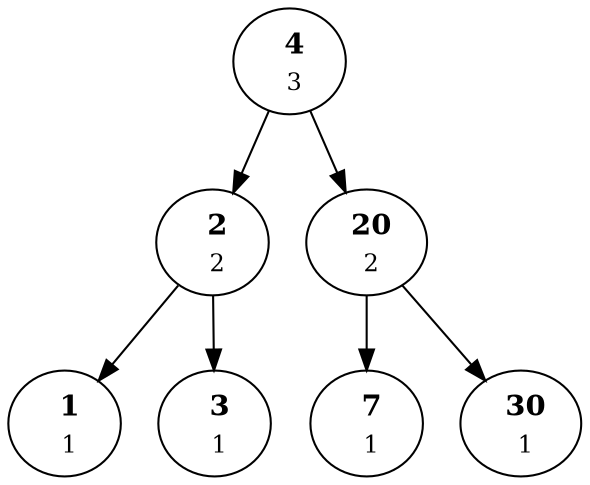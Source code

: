 digraph {

	4 [label=< <b>4</b><br/> <sub>3</sub>>]
	4 -> 2
	2 [label=< <b>2</b><br/> <sub>2</sub>>]
	2 -> 1
	1 [label=< <b>1</b><br/> <sub>1</sub>>]
	2 -> 3
	3 [label=< <b>3</b><br/> <sub>1</sub>>]
	4 -> 20
	20 [label=< <b>20</b><br/> <sub>2</sub>>]
	20 -> 7
	7 [label=< <b>7</b><br/> <sub>1</sub>>]
	20 -> 30
	30 [label=< <b>30</b><br/> <sub>1</sub>>]
	
}